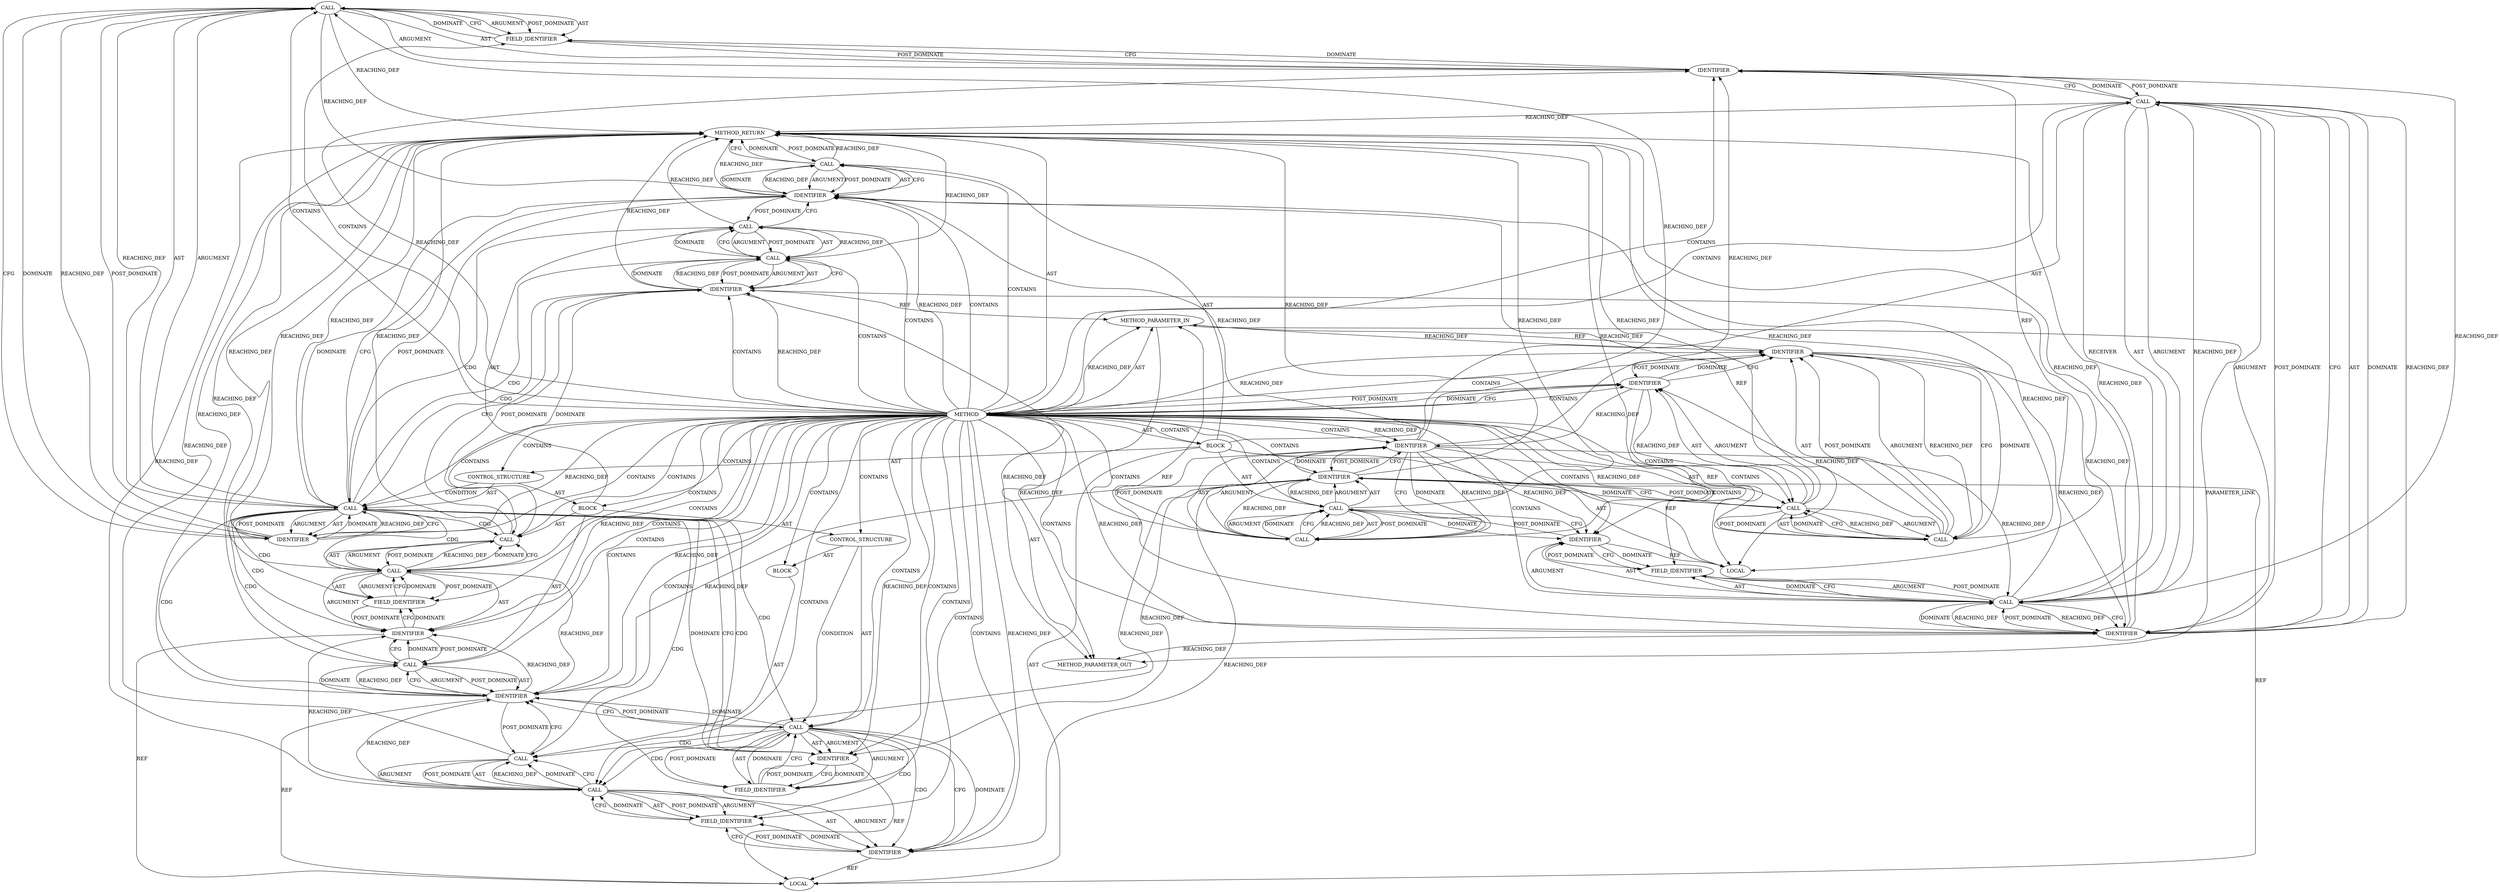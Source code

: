 digraph {
  1279 [label=CALL ORDER=1 ARGUMENT_INDEX=1 CODE="tls_ctx->tx_conf" COLUMN_NUMBER=6 METHOD_FULL_NAME="<operator>.indirectFieldAccess" LINE_NUMBER=201 TYPE_FULL_NAME="<empty>" DISPATCH_TYPE="STATIC_DISPATCH" SIGNATURE="" NAME="<operator>.indirectFieldAccess"]
  1264 [label=IDENTIFIER ORDER=1 ARGUMENT_INDEX=1 CODE="tls_ctx" COLUMN_NUMBER=22 LINE_NUMBER=196 TYPE_FULL_NAME="tls_context*" NAME="tls_ctx"]
  1293 [label=CALL ORDER=2 ARGUMENT_INDEX=-1 CODE="delete_all_records(ctx)" COLUMN_NUMBER=3 METHOD_FULL_NAME="delete_all_records" LINE_NUMBER=204 TYPE_FULL_NAME="<empty>" DISPATCH_TYPE="STATIC_DISPATCH" SIGNATURE="" NAME="delete_all_records"]
  1292 [label=FIELD_IDENTIFIER ORDER=2 ARGUMENT_INDEX=2 CODE="open_record" COLUMN_NUMBER=19 LINE_NUMBER=203 CANONICAL_NAME="open_record"]
  1285 [label=CALL ORDER=1 ARGUMENT_INDEX=-1 CODE="ctx->open_record" COLUMN_NUMBER=7 METHOD_FULL_NAME="<operator>.indirectFieldAccess" LINE_NUMBER=202 TYPE_FULL_NAME="<empty>" DISPATCH_TYPE="STATIC_DISPATCH" SIGNATURE="" NAME="<operator>.indirectFieldAccess"]
  1298 [label=FIELD_IDENTIFIER ORDER=2 ARGUMENT_INDEX=2 CODE="aead_send" COLUMN_NUMBER=20 LINE_NUMBER=205 CANONICAL_NAME="aead_send"]
  1283 [label=BLOCK ORDER=2 ARGUMENT_INDEX=-1 CODE="{
		if (ctx->open_record)
			destroy_record(ctx->open_record);
		delete_all_records(ctx);
		crypto_free_aead(ctx->aead_send);
		clean_acked_data_disable(inet_csk(sk));
	}" COLUMN_NUMBER=34 LINE_NUMBER=201 TYPE_FULL_NAME="void"]
  1268 [label=CALL ORDER=4 ARGUMENT_INDEX=-1 CODE="*ctx = tls_offload_ctx_tx(tls_ctx)" COLUMN_NUMBER=32 METHOD_FULL_NAME="<operator>.assignment" LINE_NUMBER=197 TYPE_FULL_NAME="<empty>" DISPATCH_TYPE="STATIC_DISPATCH" SIGNATURE="" NAME="<operator>.assignment"]
  1281 [label=FIELD_IDENTIFIER ORDER=2 ARGUMENT_INDEX=2 CODE="tx_conf" COLUMN_NUMBER=6 LINE_NUMBER=201 CANONICAL_NAME="tx_conf"]
  1280 [label=IDENTIFIER ORDER=1 ARGUMENT_INDEX=1 CODE="tls_ctx" COLUMN_NUMBER=6 LINE_NUMBER=201 TYPE_FULL_NAME="tls_context*" NAME="tls_ctx"]
  1295 [label=CALL ORDER=3 ARGUMENT_INDEX=-1 CODE="crypto_free_aead(ctx->aead_send)" COLUMN_NUMBER=3 METHOD_FULL_NAME="crypto_free_aead" LINE_NUMBER=205 TYPE_FULL_NAME="<empty>" DISPATCH_TYPE="STATIC_DISPATCH" SIGNATURE="" NAME="crypto_free_aead"]
  1260 [label=METHOD_PARAMETER_IN ORDER=1 CODE="struct sock *sk" IS_VARIADIC=false COLUMN_NUMBER=29 LINE_NUMBER=194 TYPE_FULL_NAME="sock*" EVALUATION_STRATEGY="BY_VALUE" INDEX=1 NAME="sk"]
  1274 [label=IDENTIFIER ORDER=1 ARGUMENT_INDEX=1 CODE="tls_ctx" COLUMN_NUMBER=2 LINE_NUMBER=199 TYPE_FULL_NAME="tls_context*" NAME="tls_ctx"]
  1271 [label=IDENTIFIER ORDER=1 ARGUMENT_INDEX=1 CODE="tls_ctx" COLUMN_NUMBER=58 LINE_NUMBER=197 TYPE_FULL_NAME="tls_context*" NAME="tls_ctx"]
  1270 [label=CALL ORDER=2 ARGUMENT_INDEX=2 CODE="tls_offload_ctx_tx(tls_ctx)" COLUMN_NUMBER=39 METHOD_FULL_NAME="tls_offload_ctx_tx" LINE_NUMBER=197 TYPE_FULL_NAME="<empty>" DISPATCH_TYPE="STATIC_DISPATCH" SIGNATURE="" NAME="tls_offload_ctx_tx"]
  1267 [label=LOCAL ORDER=3 CODE="struct tls_offload_context_tx* ctx" COLUMN_NUMBER=32 LINE_NUMBER=197 TYPE_FULL_NAME="tls_offload_context_tx*" NAME="ctx"]
  1301 [label=IDENTIFIER ORDER=1 ARGUMENT_INDEX=1 CODE="sk" COLUMN_NUMBER=37 LINE_NUMBER=206 TYPE_FULL_NAME="sock*" NAME="sk"]
  1303 [label=IDENTIFIER ORDER=1 ARGUMENT_INDEX=1 CODE="tls_ctx" COLUMN_NUMBER=35 LINE_NUMBER=209 TYPE_FULL_NAME="tls_context*" NAME="tls_ctx"]
  1300 [label=CALL ORDER=1 ARGUMENT_INDEX=1 CODE="inet_csk(sk)" COLUMN_NUMBER=28 METHOD_FULL_NAME="inet_csk" LINE_NUMBER=206 TYPE_FULL_NAME="<empty>" DISPATCH_TYPE="STATIC_DISPATCH" SIGNATURE="" NAME="inet_csk"]
  1290 [label=CALL ORDER=1 ARGUMENT_INDEX=1 CODE="ctx->open_record" COLUMN_NUMBER=19 METHOD_FULL_NAME="<operator>.indirectFieldAccess" LINE_NUMBER=203 TYPE_FULL_NAME="<empty>" DISPATCH_TYPE="STATIC_DISPATCH" SIGNATURE="" NAME="<operator>.indirectFieldAccess"]
  1262 [label=LOCAL ORDER=1 CODE="struct tls_context* tls_ctx" COLUMN_NUMBER=21 LINE_NUMBER=196 TYPE_FULL_NAME="tls_context*" NAME="tls_ctx"]
  1288 [label=BLOCK ORDER=2 ARGUMENT_INDEX=-1 CODE="<empty>" COLUMN_NUMBER=4 LINE_NUMBER=203 TYPE_FULL_NAME="void"]
  1299 [label=CALL ORDER=4 ARGUMENT_INDEX=-1 CODE="clean_acked_data_disable(inet_csk(sk))" COLUMN_NUMBER=3 METHOD_FULL_NAME="clean_acked_data_disable" LINE_NUMBER=206 TYPE_FULL_NAME="<empty>" DISPATCH_TYPE="STATIC_DISPATCH" SIGNATURE="" NAME="clean_acked_data_disable"]
  1302 [label=CALL ORDER=7 ARGUMENT_INDEX=-1 CODE="tls_device_queue_ctx_destruction(tls_ctx)" COLUMN_NUMBER=2 METHOD_FULL_NAME="tls_device_queue_ctx_destruction" LINE_NUMBER=209 TYPE_FULL_NAME="<empty>" DISPATCH_TYPE="STATIC_DISPATCH" SIGNATURE="" NAME="tls_device_queue_ctx_destruction"]
  1291 [label=IDENTIFIER ORDER=1 ARGUMENT_INDEX=1 CODE="ctx" COLUMN_NUMBER=19 LINE_NUMBER=203 TYPE_FULL_NAME="tls_offload_context_tx*" NAME="ctx"]
  1286 [label=IDENTIFIER ORDER=1 ARGUMENT_INDEX=1 CODE="ctx" COLUMN_NUMBER=7 LINE_NUMBER=202 TYPE_FULL_NAME="tls_offload_context_tx*" NAME="ctx"]
  1266 [label=IDENTIFIER ORDER=1 ARGUMENT_INDEX=1 CODE="sk" COLUMN_NUMBER=44 LINE_NUMBER=196 TYPE_FULL_NAME="sock*" NAME="sk"]
  1289 [label=CALL ORDER=1 ARGUMENT_INDEX=1 CODE="destroy_record(ctx->open_record)" COLUMN_NUMBER=4 METHOD_FULL_NAME="destroy_record" LINE_NUMBER=203 TYPE_FULL_NAME="<empty>" DISPATCH_TYPE="STATIC_DISPATCH" SIGNATURE="" NAME="destroy_record"]
  1273 [label=CALL ORDER=1 ARGUMENT_INDEX=0 CODE="tls_ctx->sk_destruct" COLUMN_NUMBER=2 METHOD_FULL_NAME="<operator>.indirectFieldAccess" LINE_NUMBER=199 TYPE_FULL_NAME="<empty>" DISPATCH_TYPE="STATIC_DISPATCH" SIGNATURE="" NAME="<operator>.indirectFieldAccess"]
  1276 [label=IDENTIFIER ORDER=2 ARGUMENT_INDEX=1 CODE="sk" COLUMN_NUMBER=23 LINE_NUMBER=199 TYPE_FULL_NAME="sock*" NAME="sk"]
  1263 [label=CALL ORDER=2 ARGUMENT_INDEX=-1 CODE="*tls_ctx = tls_get_ctx(sk)" COLUMN_NUMBER=21 METHOD_FULL_NAME="<operator>.assignment" LINE_NUMBER=196 TYPE_FULL_NAME="<empty>" DISPATCH_TYPE="STATIC_DISPATCH" SIGNATURE="" NAME="<operator>.assignment"]
  1284 [label=CONTROL_STRUCTURE CONTROL_STRUCTURE_TYPE="IF" ORDER=1 PARSER_TYPE_NAME="CASTIfStatement" ARGUMENT_INDEX=-1 CODE="if (ctx->open_record)" COLUMN_NUMBER=3 LINE_NUMBER=202]
  1278 [label=CALL ORDER=1 ARGUMENT_INDEX=-1 CODE="tls_ctx->tx_conf == TLS_HW" COLUMN_NUMBER=6 METHOD_FULL_NAME="<operator>.equals" LINE_NUMBER=201 TYPE_FULL_NAME="<empty>" DISPATCH_TYPE="STATIC_DISPATCH" SIGNATURE="" NAME="<operator>.equals"]
  21289 [label=METHOD_PARAMETER_OUT ORDER=1 CODE="struct sock *sk" IS_VARIADIC=false COLUMN_NUMBER=29 LINE_NUMBER=194 TYPE_FULL_NAME="sock*" EVALUATION_STRATEGY="BY_VALUE" INDEX=1 NAME="sk"]
  1304 [label=METHOD_RETURN ORDER=3 CODE="RET" COLUMN_NUMBER=1 LINE_NUMBER=194 TYPE_FULL_NAME="void" EVALUATION_STRATEGY="BY_VALUE"]
  1296 [label=CALL ORDER=1 ARGUMENT_INDEX=1 CODE="ctx->aead_send" COLUMN_NUMBER=20 METHOD_FULL_NAME="<operator>.indirectFieldAccess" LINE_NUMBER=205 TYPE_FULL_NAME="<empty>" DISPATCH_TYPE="STATIC_DISPATCH" SIGNATURE="" NAME="<operator>.indirectFieldAccess"]
  1294 [label=IDENTIFIER ORDER=1 ARGUMENT_INDEX=1 CODE="ctx" COLUMN_NUMBER=22 LINE_NUMBER=204 TYPE_FULL_NAME="tls_offload_context_tx*" NAME="ctx"]
  1282 [label=IDENTIFIER ORDER=2 ARGUMENT_INDEX=2 CODE="TLS_HW" COLUMN_NUMBER=26 LINE_NUMBER=201 TYPE_FULL_NAME="ANY" NAME="TLS_HW"]
  1259 [label=METHOD COLUMN_NUMBER=1 LINE_NUMBER=194 COLUMN_NUMBER_END=1 IS_EXTERNAL=false SIGNATURE="void tls_device_sk_destruct (sock*)" NAME="tls_device_sk_destruct" AST_PARENT_TYPE="TYPE_DECL" AST_PARENT_FULL_NAME="tls_device.c:<global>" ORDER=14 CODE="void tls_device_sk_destruct(struct sock *sk)
{
	struct tls_context *tls_ctx = tls_get_ctx(sk);
	struct tls_offload_context_tx *ctx = tls_offload_ctx_tx(tls_ctx);

	tls_ctx->sk_destruct(sk);

	if (tls_ctx->tx_conf == TLS_HW) {
		if (ctx->open_record)
			destroy_record(ctx->open_record);
		delete_all_records(ctx);
		crypto_free_aead(ctx->aead_send);
		clean_acked_data_disable(inet_csk(sk));
	}

	tls_device_queue_ctx_destruction(tls_ctx);
}" FULL_NAME="tls_device_sk_destruct" LINE_NUMBER_END=210 FILENAME="tls_device.c"]
  1297 [label=IDENTIFIER ORDER=1 ARGUMENT_INDEX=1 CODE="ctx" COLUMN_NUMBER=20 LINE_NUMBER=205 TYPE_FULL_NAME="tls_offload_context_tx*" NAME="ctx"]
  1269 [label=IDENTIFIER ORDER=1 ARGUMENT_INDEX=1 CODE="ctx" COLUMN_NUMBER=33 LINE_NUMBER=197 TYPE_FULL_NAME="tls_offload_context_tx*" NAME="ctx"]
  1272 [label=CALL ORDER=5 ARGUMENT_INDEX=-1 CODE="tls_ctx->sk_destruct(sk)" COLUMN_NUMBER=2 METHOD_FULL_NAME="tls_context.sk_destruct" LINE_NUMBER=199 TYPE_FULL_NAME="<empty>" DISPATCH_TYPE="STATIC_DISPATCH" SIGNATURE="" NAME="sk_destruct"]
  1277 [label=CONTROL_STRUCTURE CONTROL_STRUCTURE_TYPE="IF" ORDER=6 PARSER_TYPE_NAME="CASTIfStatement" ARGUMENT_INDEX=-1 CODE="if (tls_ctx->tx_conf == TLS_HW)" COLUMN_NUMBER=2 LINE_NUMBER=201]
  1275 [label=FIELD_IDENTIFIER ORDER=2 ARGUMENT_INDEX=2 CODE="sk_destruct" COLUMN_NUMBER=2 LINE_NUMBER=199 CANONICAL_NAME="sk_destruct"]
  1261 [label=BLOCK ORDER=2 ARGUMENT_INDEX=-1 CODE="{
	struct tls_context *tls_ctx = tls_get_ctx(sk);
	struct tls_offload_context_tx *ctx = tls_offload_ctx_tx(tls_ctx);

	tls_ctx->sk_destruct(sk);

	if (tls_ctx->tx_conf == TLS_HW) {
		if (ctx->open_record)
			destroy_record(ctx->open_record);
		delete_all_records(ctx);
		crypto_free_aead(ctx->aead_send);
		clean_acked_data_disable(inet_csk(sk));
	}

	tls_device_queue_ctx_destruction(tls_ctx);
}" COLUMN_NUMBER=1 LINE_NUMBER=195 TYPE_FULL_NAME="void"]
  1287 [label=FIELD_IDENTIFIER ORDER=2 ARGUMENT_INDEX=2 CODE="open_record" COLUMN_NUMBER=7 LINE_NUMBER=202 CANONICAL_NAME="open_record"]
  1265 [label=CALL ORDER=2 ARGUMENT_INDEX=2 CODE="tls_get_ctx(sk)" COLUMN_NUMBER=32 METHOD_FULL_NAME="tls_get_ctx" LINE_NUMBER=196 TYPE_FULL_NAME="<empty>" DISPATCH_TYPE="STATIC_DISPATCH" SIGNATURE="" NAME="tls_get_ctx"]
  1279 -> 1280 [label=ARGUMENT ]
  1264 -> 1262 [label=REF ]
  1296 -> 1295 [label=REACHING_DEF VARIABLE="ctx->aead_send"]
  1273 -> 1304 [label=REACHING_DEF VARIABLE="tls_ctx->sk_destruct"]
  1300 -> 1299 [label=REACHING_DEF VARIABLE="inet_csk(sk)"]
  1259 -> 1264 [label=DOMINATE ]
  1263 -> 1269 [label=DOMINATE ]
  1259 -> 1288 [label=CONTAINS ]
  1301 -> 1300 [label=CFG ]
  1263 -> 1304 [label=REACHING_DEF VARIABLE="*tls_ctx = tls_get_ctx(sk)"]
  1296 -> 1298 [label=POST_DOMINATE ]
  1259 -> 1260 [label=REACHING_DEF VARIABLE=""]
  1259 -> 1296 [label=CONTAINS ]
  1282 -> 1278 [label=DOMINATE ]
  1263 -> 1264 [label=AST ]
  1264 -> 1263 [label=REACHING_DEF VARIABLE="tls_ctx"]
  1299 -> 1300 [label=AST ]
  1287 -> 1285 [label=DOMINATE ]
  1270 -> 1271 [label=POST_DOMINATE ]
  1265 -> 1266 [label=AST ]
  1269 -> 1271 [label=CFG ]
  1271 -> 1303 [label=REACHING_DEF VARIABLE="tls_ctx"]
  1271 -> 1270 [label=CFG ]
  1303 -> 1262 [label=REF ]
  1300 -> 1299 [label=DOMINATE ]
  1298 -> 1296 [label=CFG ]
  1287 -> 1286 [label=POST_DOMINATE ]
  1294 -> 1289 [label=POST_DOMINATE ]
  1293 -> 1304 [label=REACHING_DEF VARIABLE="delete_all_records(ctx)"]
  1259 -> 1276 [label=CONTAINS ]
  1293 -> 1294 [label=ARGUMENT ]
  1278 -> 1303 [label=DOMINATE ]
  1279 -> 1281 [label=ARGUMENT ]
  1290 -> 1291 [label=AST ]
  1259 -> 1304 [label=AST ]
  1259 -> 1275 [label=CONTAINS ]
  1280 -> 1281 [label=CFG ]
  1296 -> 1304 [label=REACHING_DEF VARIABLE="ctx->aead_send"]
  1292 -> 1291 [label=POST_DOMINATE ]
  1259 -> 1272 [label=CONTAINS ]
  1270 -> 1304 [label=REACHING_DEF VARIABLE="tls_offload_ctx_tx(tls_ctx)"]
  1270 -> 1271 [label=AST ]
  1299 -> 1300 [label=ARGUMENT ]
  1282 -> 1279 [label=REACHING_DEF VARIABLE="TLS_HW"]
  1271 -> 1273 [label=REACHING_DEF VARIABLE="tls_ctx"]
  1297 -> 1298 [label=CFG ]
  1277 -> 1278 [label=CONDITION ]
  1300 -> 1301 [label=POST_DOMINATE ]
  1274 -> 1262 [label=REF ]
  1285 -> 1291 [label=CDG ]
  1278 -> 1300 [label=CDG ]
  1278 -> 1286 [label=CFG ]
  1293 -> 1297 [label=CFG ]
  1259 -> 1301 [label=CONTAINS ]
  1278 -> 1296 [label=CDG ]
  1302 -> 1303 [label=AST ]
  1282 -> 1278 [label=REACHING_DEF VARIABLE="TLS_HW"]
  1259 -> 1294 [label=CONTAINS ]
  1296 -> 1295 [label=DOMINATE ]
  1290 -> 1294 [label=REACHING_DEF VARIABLE="ctx->open_record"]
  1266 -> 1265 [label=REACHING_DEF VARIABLE="sk"]
  1300 -> 1299 [label=CFG ]
  1292 -> 1290 [label=CFG ]
  1290 -> 1297 [label=REACHING_DEF VARIABLE="ctx->open_record"]
  1276 -> 1273 [label=REACHING_DEF VARIABLE="sk"]
  1297 -> 1267 [label=REF ]
  1279 -> 1281 [label=POST_DOMINATE ]
  1285 -> 1286 [label=AST ]
  1283 -> 1295 [label=AST ]
  1297 -> 1298 [label=DOMINATE ]
  1303 -> 1302 [label=CFG ]
  1259 -> 1278 [label=CONTAINS ]
  1304 -> 1302 [label=POST_DOMINATE ]
  1275 -> 1274 [label=POST_DOMINATE ]
  1278 -> 1294 [label=CDG ]
  1285 -> 1294 [label=DOMINATE ]
  1288 -> 1289 [label=AST ]
  1271 -> 1279 [label=REACHING_DEF VARIABLE="tls_ctx"]
  1303 -> 1302 [label=DOMINATE ]
  1273 -> 1274 [label=ARGUMENT ]
  1301 -> 1300 [label=DOMINATE ]
  1259 -> 1285 [label=CONTAINS ]
  1280 -> 1272 [label=POST_DOMINATE ]
  1273 -> 1276 [label=REACHING_DEF VARIABLE="tls_ctx->sk_destruct"]
  1259 -> 1265 [label=CONTAINS ]
  1297 -> 1293 [label=POST_DOMINATE ]
  1273 -> 1274 [label=AST ]
  1278 -> 1282 [label=POST_DOMINATE ]
  1270 -> 1269 [label=REACHING_DEF VARIABLE="tls_offload_ctx_tx(tls_ctx)"]
  1265 -> 1263 [label=DOMINATE ]
  1282 -> 1278 [label=CFG ]
  1283 -> 1293 [label=AST ]
  1272 -> 1280 [label=CFG ]
  1268 -> 1270 [label=AST ]
  1280 -> 1281 [label=DOMINATE ]
  1303 -> 1299 [label=POST_DOMINATE ]
  1276 -> 21289 [label=REACHING_DEF VARIABLE="sk"]
  1285 -> 1291 [label=CFG ]
  1259 -> 1274 [label=CONTAINS ]
  1298 -> 1296 [label=DOMINATE ]
  1289 -> 1290 [label=AST ]
  1303 -> 1278 [label=POST_DOMINATE ]
  1285 -> 1289 [label=CDG ]
  1283 -> 1299 [label=AST ]
  1279 -> 1303 [label=REACHING_DEF VARIABLE="tls_ctx->tx_conf"]
  1276 -> 1272 [label=CFG ]
  1269 -> 1271 [label=DOMINATE ]
  1276 -> 1272 [label=DOMINATE ]
  1264 -> 1271 [label=REACHING_DEF VARIABLE="tls_ctx"]
  1259 -> 1290 [label=CONTAINS ]
  1259 -> 1295 [label=CONTAINS ]
  1289 -> 1290 [label=ARGUMENT ]
  1290 -> 1292 [label=AST ]
  1273 -> 1303 [label=REACHING_DEF VARIABLE="tls_ctx->sk_destruct"]
  1272 -> 1273 [label=RECEIVER ]
  1278 -> 1303 [label=CFG ]
  1273 -> 1275 [label=ARGUMENT ]
  1269 -> 1294 [label=REACHING_DEF VARIABLE="ctx"]
  1286 -> 1287 [label=CFG ]
  1260 -> 21289 [label=PARAMETER_LINK ]
  1281 -> 1279 [label=DOMINATE ]
  1302 -> 1303 [label=ARGUMENT ]
  1271 -> 1274 [label=REACHING_DEF VARIABLE="tls_ctx"]
  1295 -> 1301 [label=DOMINATE ]
  1291 -> 1267 [label=REF ]
  1274 -> 1268 [label=POST_DOMINATE ]
  1269 -> 1304 [label=REACHING_DEF VARIABLE="ctx"]
  1290 -> 1292 [label=POST_DOMINATE ]
  1278 -> 1279 [label=AST ]
  1289 -> 1290 [label=POST_DOMINATE ]
  1278 -> 1304 [label=REACHING_DEF VARIABLE="tls_ctx->tx_conf == TLS_HW"]
  1259 -> 1284 [label=CONTAINS ]
  1270 -> 1268 [label=DOMINATE ]
  1261 -> 1267 [label=AST ]
  1269 -> 1290 [label=REACHING_DEF VARIABLE="ctx"]
  1294 -> 1285 [label=POST_DOMINATE ]
  1278 -> 1293 [label=CDG ]
  1259 -> 1270 [label=CONTAINS ]
  1273 -> 1276 [label=CFG ]
  1280 -> 1262 [label=REF ]
  1290 -> 1289 [label=REACHING_DEF VARIABLE="ctx->open_record"]
  1303 -> 1304 [label=REACHING_DEF VARIABLE="tls_ctx"]
  1259 -> 1303 [label=REACHING_DEF VARIABLE=""]
  1285 -> 1292 [label=CDG ]
  1266 -> 1264 [label=POST_DOMINATE ]
  1279 -> 1282 [label=CFG ]
  1272 -> 1276 [label=ARGUMENT ]
  1285 -> 1290 [label=CDG ]
  1268 -> 1270 [label=POST_DOMINATE ]
  1278 -> 1297 [label=CDG ]
  1272 -> 1276 [label=POST_DOMINATE ]
  1264 -> 1266 [label=DOMINATE ]
  1274 -> 1275 [label=CFG ]
  1294 -> 1297 [label=REACHING_DEF VARIABLE="ctx"]
  1259 -> 1264 [label=CFG ]
  1296 -> 1297 [label=AST ]
  1259 -> 1293 [label=CONTAINS ]
  1290 -> 1292 [label=ARGUMENT ]
  1259 -> 1273 [label=CONTAINS ]
  1273 -> 1275 [label=POST_DOMINATE ]
  1259 -> 1298 [label=CONTAINS ]
  1281 -> 1280 [label=POST_DOMINATE ]
  1259 -> 1277 [label=CONTAINS ]
  1277 -> 1283 [label=AST ]
  1298 -> 1297 [label=POST_DOMINATE ]
  1259 -> 1291 [label=CONTAINS ]
  1268 -> 1270 [label=ARGUMENT ]
  1265 -> 1266 [label=POST_DOMINATE ]
  1259 -> 1283 [label=CONTAINS ]
  1276 -> 1272 [label=REACHING_DEF VARIABLE="sk"]
  1269 -> 1291 [label=REACHING_DEF VARIABLE="ctx"]
  1279 -> 1282 [label=DOMINATE ]
  1271 -> 1262 [label=REF ]
  1272 -> 1273 [label=ARGUMENT ]
  1259 -> 1276 [label=REACHING_DEF VARIABLE=""]
  1273 -> 1280 [label=REACHING_DEF VARIABLE="tls_ctx->sk_destruct"]
  1290 -> 1291 [label=ARGUMENT ]
  1294 -> 1293 [label=DOMINATE ]
  1278 -> 1301 [label=CDG ]
  1259 -> 1299 [label=CONTAINS ]
  1259 -> 1268 [label=CONTAINS ]
  1282 -> 1304 [label=REACHING_DEF VARIABLE="TLS_HW"]
  1261 -> 1268 [label=AST ]
  1276 -> 1273 [label=POST_DOMINATE ]
  1284 -> 1288 [label=AST ]
  1259 -> 1302 [label=CONTAINS ]
  1289 -> 1304 [label=REACHING_DEF VARIABLE="destroy_record(ctx->open_record)"]
  1272 -> 1280 [label=DOMINATE ]
  1296 -> 1297 [label=ARGUMENT ]
  1268 -> 1304 [label=REACHING_DEF VARIABLE="*ctx = tls_offload_ctx_tx(tls_ctx)"]
  1259 -> 1260 [label=AST ]
  1278 -> 1287 [label=CDG ]
  1278 -> 1279 [label=ARGUMENT ]
  1261 -> 1302 [label=AST ]
  1291 -> 1292 [label=DOMINATE ]
  1273 -> 1272 [label=REACHING_DEF VARIABLE="tls_ctx->sk_destruct"]
  1303 -> 1302 [label=REACHING_DEF VARIABLE="tls_ctx"]
  1286 -> 1287 [label=DOMINATE ]
  1292 -> 1290 [label=DOMINATE ]
  1265 -> 1264 [label=REACHING_DEF VARIABLE="tls_get_ctx(sk)"]
  1295 -> 1301 [label=CFG ]
  1259 -> 1264 [label=CONTAINS ]
  1279 -> 1278 [label=REACHING_DEF VARIABLE="tls_ctx->tx_conf"]
  1259 -> 1271 [label=CONTAINS ]
  1278 -> 1298 [label=CDG ]
  1265 -> 1263 [label=CFG ]
  1266 -> 1265 [label=CFG ]
  1293 -> 1294 [label=POST_DOMINATE ]
  1259 -> 1297 [label=REACHING_DEF VARIABLE=""]
  1259 -> 1274 [label=REACHING_DEF VARIABLE=""]
  1271 -> 1269 [label=POST_DOMINATE ]
  1290 -> 1304 [label=REACHING_DEF VARIABLE="ctx->open_record"]
  1301 -> 1260 [label=REF ]
  1259 -> 1282 [label=REACHING_DEF VARIABLE=""]
  1284 -> 1285 [label=CONDITION ]
  1259 -> 1287 [label=CONTAINS ]
  1278 -> 1282 [label=ARGUMENT ]
  1299 -> 1300 [label=POST_DOMINATE ]
  1285 -> 1287 [label=ARGUMENT ]
  1275 -> 1273 [label=DOMINATE ]
  1294 -> 1296 [label=REACHING_DEF VARIABLE="ctx"]
  1290 -> 1289 [label=DOMINATE ]
  1302 -> 1304 [label=REACHING_DEF VARIABLE="tls_device_queue_ctx_destruction(tls_ctx)"]
  1294 -> 1267 [label=REF ]
  1263 -> 1265 [label=ARGUMENT ]
  1259 -> 1280 [label=CONTAINS ]
  1259 -> 1266 [label=REACHING_DEF VARIABLE=""]
  1261 -> 1263 [label=AST ]
  1300 -> 1301 [label=ARGUMENT ]
  1268 -> 1274 [label=CFG ]
  1276 -> 1301 [label=REACHING_DEF VARIABLE="sk"]
  1272 -> 1304 [label=REACHING_DEF VARIABLE="tls_ctx->sk_destruct(sk)"]
  1263 -> 1269 [label=CFG ]
  1287 -> 1285 [label=CFG ]
  1259 -> 1286 [label=REACHING_DEF VARIABLE=""]
  1293 -> 1297 [label=DOMINATE ]
  1259 -> 1280 [label=REACHING_DEF VARIABLE=""]
  1259 -> 1269 [label=CONTAINS ]
  1293 -> 1294 [label=AST ]
  1278 -> 1286 [label=CDG ]
  1263 -> 1265 [label=POST_DOMINATE ]
  1281 -> 1279 [label=CFG ]
  1285 -> 1287 [label=POST_DOMINATE ]
  1265 -> 1304 [label=REACHING_DEF VARIABLE="tls_get_ctx(sk)"]
  1268 -> 1269 [label=ARGUMENT ]
  1295 -> 1304 [label=REACHING_DEF VARIABLE="crypto_free_aead(ctx->aead_send)"]
  1299 -> 1304 [label=REACHING_DEF VARIABLE="clean_acked_data_disable(inet_csk(sk))"]
  1266 -> 1276 [label=REACHING_DEF VARIABLE="sk"]
  1268 -> 1274 [label=DOMINATE ]
  1282 -> 1279 [label=POST_DOMINATE ]
  1263 -> 1265 [label=AST ]
  1261 -> 1272 [label=AST ]
  1296 -> 1295 [label=CFG ]
  1271 -> 1270 [label=DOMINATE ]
  1279 -> 1304 [label=REACHING_DEF VARIABLE="tls_ctx->tx_conf"]
  1289 -> 1294 [label=CFG ]
  1285 -> 1287 [label=AST ]
  1259 -> 1289 [label=CONTAINS ]
  1259 -> 1266 [label=CONTAINS ]
  1296 -> 1298 [label=AST ]
  1259 -> 1263 [label=CONTAINS ]
  1270 -> 1268 [label=CFG ]
  1265 -> 1263 [label=REACHING_DEF VARIABLE="tls_get_ctx(sk)"]
  1277 -> 1278 [label=AST ]
  1284 -> 1285 [label=AST ]
  1259 -> 1300 [label=CONTAINS ]
  1259 -> 1291 [label=REACHING_DEF VARIABLE=""]
  1285 -> 1286 [label=ARGUMENT ]
  1272 -> 1273 [label=AST ]
  1296 -> 1298 [label=ARGUMENT ]
  1301 -> 21289 [label=REACHING_DEF VARIABLE="sk"]
  1295 -> 1296 [label=AST ]
  1259 -> 1303 [label=CONTAINS ]
  1259 -> 1292 [label=CONTAINS ]
  1259 -> 1261 [label=AST ]
  1261 -> 1262 [label=AST ]
  1263 -> 1264 [label=ARGUMENT ]
  1294 -> 1293 [label=REACHING_DEF VARIABLE="ctx"]
  1260 -> 21289 [label=REACHING_DEF VARIABLE="sk"]
  1259 -> 1297 [label=CONTAINS ]
  1275 -> 1273 [label=CFG ]
  1274 -> 1275 [label=DOMINATE ]
  1270 -> 1271 [label=ARGUMENT ]
  1270 -> 1268 [label=REACHING_DEF VARIABLE="tls_offload_ctx_tx(tls_ctx)"]
  1264 -> 1266 [label=CFG ]
  1261 -> 1277 [label=AST ]
  1302 -> 1304 [label=CFG ]
  1279 -> 1281 [label=AST ]
  1259 -> 1279 [label=CONTAINS ]
  1269 -> 1267 [label=REF ]
  1259 -> 1282 [label=CONTAINS ]
  1276 -> 1304 [label=REACHING_DEF VARIABLE="sk"]
  1259 -> 1271 [label=REACHING_DEF VARIABLE=""]
  1295 -> 1296 [label=ARGUMENT ]
  1283 -> 1284 [label=AST ]
  1266 -> 1265 [label=DOMINATE ]
  1265 -> 1266 [label=ARGUMENT ]
  1290 -> 1289 [label=CFG ]
  1294 -> 1304 [label=REACHING_DEF VARIABLE="ctx"]
  1272 -> 1276 [label=AST ]
  1269 -> 1263 [label=POST_DOMINATE ]
  1276 -> 1260 [label=REF ]
  1259 -> 1261 [label=CONTAINS ]
  1295 -> 1296 [label=POST_DOMINATE ]
  1285 -> 1291 [label=DOMINATE ]
  1264 -> 1259 [label=POST_DOMINATE ]
  1259 -> 1301 [label=REACHING_DEF VARIABLE=""]
  1301 -> 1300 [label=REACHING_DEF VARIABLE="sk"]
  1302 -> 1303 [label=POST_DOMINATE ]
  1271 -> 1270 [label=REACHING_DEF VARIABLE="tls_ctx"]
  1273 -> 1275 [label=AST ]
  1279 -> 1280 [label=AST ]
  1278 -> 1285 [label=CDG ]
  1300 -> 1304 [label=REACHING_DEF VARIABLE="inet_csk(sk)"]
  1286 -> 1267 [label=REF ]
  1294 -> 1293 [label=CFG ]
  1273 -> 1276 [label=DOMINATE ]
  1291 -> 1292 [label=CFG ]
  1301 -> 1295 [label=POST_DOMINATE ]
  1278 -> 1295 [label=CDG ]
  1278 -> 1286 [label=DOMINATE ]
  1259 -> 1294 [label=REACHING_DEF VARIABLE=""]
  1278 -> 1299 [label=CDG ]
  1259 -> 1281 [label=CONTAINS ]
  1301 -> 1304 [label=REACHING_DEF VARIABLE="sk"]
  1302 -> 1304 [label=DOMINATE ]
  1259 -> 21289 [label=AST ]
  1260 -> 1266 [label=REACHING_DEF VARIABLE="sk"]
  1268 -> 1269 [label=AST ]
  1269 -> 1268 [label=REACHING_DEF VARIABLE="ctx"]
  1269 -> 1286 [label=REACHING_DEF VARIABLE="ctx"]
  1278 -> 1282 [label=AST ]
  1300 -> 1301 [label=AST ]
  1285 -> 1294 [label=CFG ]
  1266 -> 1260 [label=REF ]
  1299 -> 1303 [label=CFG ]
  1259 -> 1286 [label=CONTAINS ]
  1271 -> 1280 [label=REACHING_DEF VARIABLE="tls_ctx"]
}
